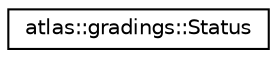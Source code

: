 digraph "Graphical Class Hierarchy"
{
  edge [fontname="Helvetica",fontsize="10",labelfontname="Helvetica",labelfontsize="10"];
  node [fontname="Helvetica",fontsize="10",shape=record];
  rankdir="LR";
  Node1 [label="atlas::gradings::Status",height=0.2,width=0.4,color="black", fillcolor="white", style="filled",URL="$classatlas_1_1gradings_1_1Status.html"];
}
